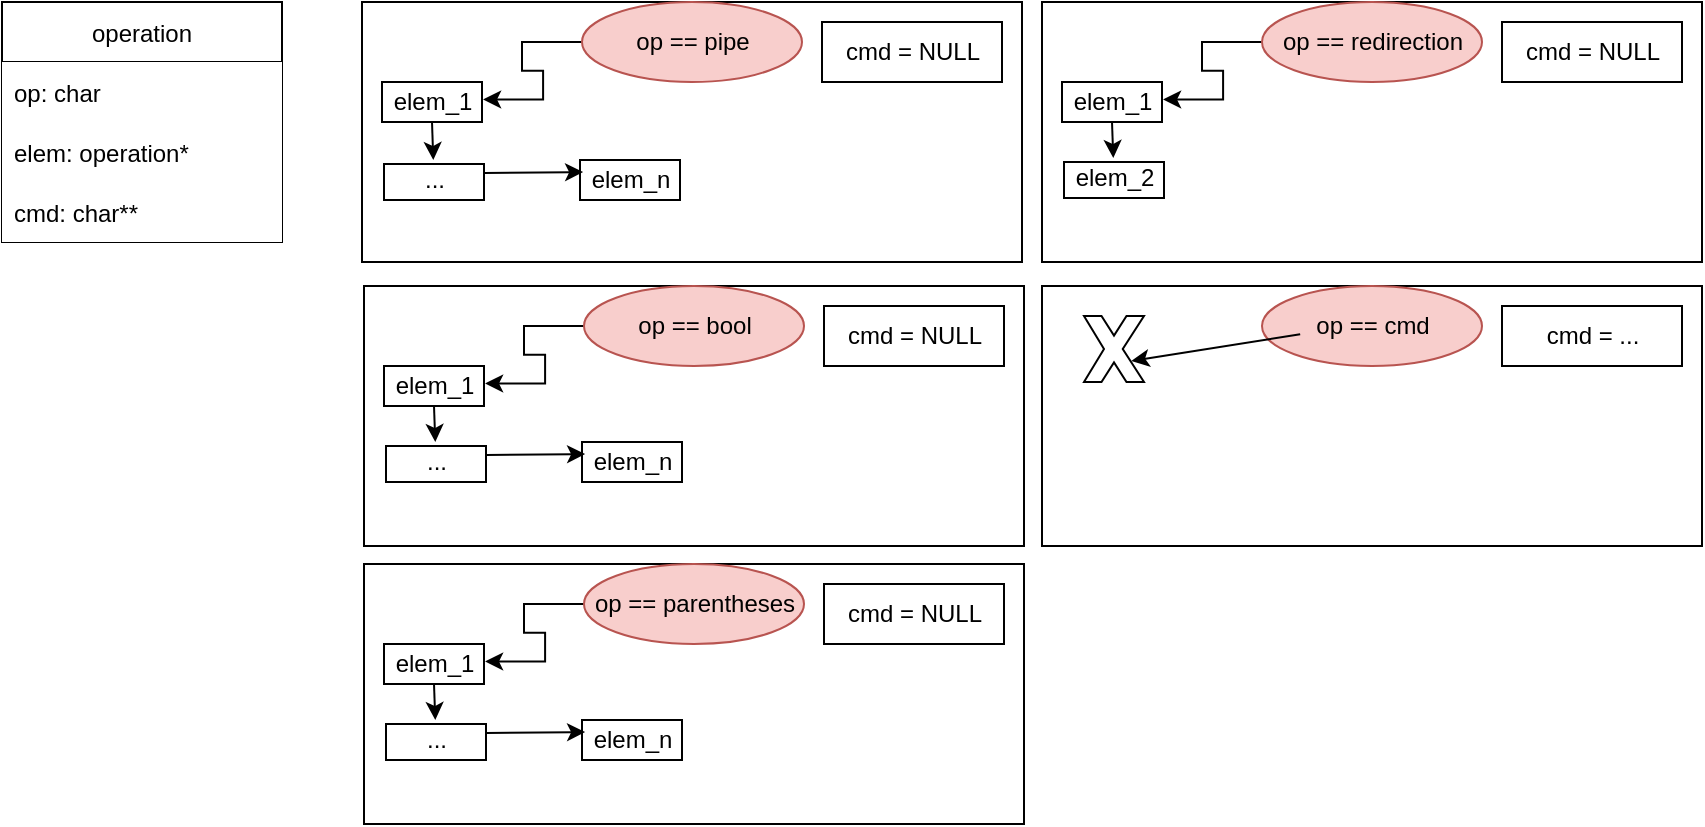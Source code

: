 <mxfile version="16.5.3"><diagram id="ekFTAjNWmq8Bu3V1dS-d" name="Page-1"><mxGraphModel dx="1102" dy="594" grid="1" gridSize="10" guides="1" tooltips="1" connect="1" arrows="1" fold="1" page="1" pageScale="1" pageWidth="827" pageHeight="1169" math="0" shadow="0"><root><mxCell id="0"/><mxCell id="1" parent="0"/><mxCell id="1-aYYHvF8bTN8G1pO5d0-1" value="operation" style="swimlane;fontStyle=0;childLayout=stackLayout;horizontal=1;startSize=30;horizontalStack=0;resizeParent=1;resizeParentMax=0;resizeLast=0;collapsible=1;marginBottom=0;" vertex="1" parent="1"><mxGeometry x="250" y="80" width="140" height="120" as="geometry"/></mxCell><mxCell id="1-aYYHvF8bTN8G1pO5d0-2" value="op: char" style="text;strokeColor=none;fillColor=default;align=left;verticalAlign=middle;spacingLeft=4;spacingRight=4;overflow=hidden;points=[[0,0.5],[1,0.5]];portConstraint=eastwest;rotatable=0;" vertex="1" parent="1-aYYHvF8bTN8G1pO5d0-1"><mxGeometry y="30" width="140" height="30" as="geometry"/></mxCell><mxCell id="1-aYYHvF8bTN8G1pO5d0-3" value="elem: operation*" style="text;strokeColor=none;fillColor=default;align=left;verticalAlign=middle;spacingLeft=4;spacingRight=4;overflow=hidden;points=[[0,0.5],[1,0.5]];portConstraint=eastwest;rotatable=0;" vertex="1" parent="1-aYYHvF8bTN8G1pO5d0-1"><mxGeometry y="60" width="140" height="30" as="geometry"/></mxCell><mxCell id="1-aYYHvF8bTN8G1pO5d0-4" value="cmd: char**" style="text;strokeColor=none;fillColor=default;align=left;verticalAlign=middle;spacingLeft=4;spacingRight=4;overflow=hidden;points=[[0,0.5],[1,0.5]];portConstraint=eastwest;rotatable=0;" vertex="1" parent="1-aYYHvF8bTN8G1pO5d0-1"><mxGeometry y="90" width="140" height="30" as="geometry"/></mxCell><mxCell id="1-aYYHvF8bTN8G1pO5d0-5" value="" style="whiteSpace=wrap;html=1;labelBackgroundColor=none;" vertex="1" parent="1"><mxGeometry x="430" y="80" width="330" height="130" as="geometry"/></mxCell><mxCell id="1-aYYHvF8bTN8G1pO5d0-6" style="edgeStyle=entityRelationEdgeStyle;rounded=0;orthogonalLoop=1;jettySize=auto;html=1;exitX=0;exitY=0.5;exitDx=0;exitDy=0;entryX=1.011;entryY=0.436;entryDx=0;entryDy=0;entryPerimeter=0;fontColor=default;" edge="1" parent="1" source="1-aYYHvF8bTN8G1pO5d0-7" target="1-aYYHvF8bTN8G1pO5d0-11"><mxGeometry relative="1" as="geometry"/></mxCell><mxCell id="1-aYYHvF8bTN8G1pO5d0-7" value="" style="ellipse;whiteSpace=wrap;html=1;labelBackgroundColor=none;fillColor=#f8cecc;strokeColor=#b85450;" vertex="1" parent="1"><mxGeometry x="540" y="80" width="110" height="40" as="geometry"/></mxCell><mxCell id="1-aYYHvF8bTN8G1pO5d0-8" value="op == pipe" style="text;html=1;resizable=0;autosize=1;align=center;verticalAlign=middle;points=[];rounded=0;labelBackgroundColor=none;" vertex="1" parent="1"><mxGeometry x="560" y="90" width="70" height="20" as="geometry"/></mxCell><mxCell id="1-aYYHvF8bTN8G1pO5d0-9" style="edgeStyle=none;rounded=0;orthogonalLoop=1;jettySize=auto;html=1;exitX=0.5;exitY=1;exitDx=0;exitDy=0;fontColor=default;" edge="1" parent="1" source="1-aYYHvF8bTN8G1pO5d0-10" target="1-aYYHvF8bTN8G1pO5d0-14"><mxGeometry relative="1" as="geometry"/></mxCell><mxCell id="1-aYYHvF8bTN8G1pO5d0-10" value="" style="whiteSpace=wrap;html=1;labelBackgroundColor=none;fontColor=default;fillColor=none;" vertex="1" parent="1"><mxGeometry x="440" y="120" width="50" height="20" as="geometry"/></mxCell><mxCell id="1-aYYHvF8bTN8G1pO5d0-11" value="elem_1" style="text;html=1;resizable=0;autosize=1;align=center;verticalAlign=middle;points=[];fillColor=none;strokeColor=none;rounded=0;labelBackgroundColor=none;fontColor=default;" vertex="1" parent="1"><mxGeometry x="440" y="120" width="50" height="20" as="geometry"/></mxCell><mxCell id="1-aYYHvF8bTN8G1pO5d0-12" style="edgeStyle=none;rounded=0;orthogonalLoop=1;jettySize=auto;html=1;exitX=1;exitY=0.25;exitDx=0;exitDy=0;entryX=0.031;entryY=0.302;entryDx=0;entryDy=0;entryPerimeter=0;fontColor=default;" edge="1" parent="1" source="1-aYYHvF8bTN8G1pO5d0-13" target="1-aYYHvF8bTN8G1pO5d0-16"><mxGeometry relative="1" as="geometry"/></mxCell><mxCell id="1-aYYHvF8bTN8G1pO5d0-13" value="" style="whiteSpace=wrap;html=1;labelBackgroundColor=none;fontColor=default;fillColor=none;" vertex="1" parent="1"><mxGeometry x="441" y="161" width="50" height="18" as="geometry"/></mxCell><mxCell id="1-aYYHvF8bTN8G1pO5d0-14" value="..." style="text;html=1;resizable=0;autosize=1;align=center;verticalAlign=middle;points=[];fillColor=none;strokeColor=none;rounded=0;labelBackgroundColor=none;fontColor=default;" vertex="1" parent="1"><mxGeometry x="451" y="159" width="30" height="20" as="geometry"/></mxCell><mxCell id="1-aYYHvF8bTN8G1pO5d0-15" value="" style="whiteSpace=wrap;html=1;labelBackgroundColor=none;fontColor=default;fillColor=none;" vertex="1" parent="1"><mxGeometry x="539" y="159" width="50" height="20" as="geometry"/></mxCell><mxCell id="1-aYYHvF8bTN8G1pO5d0-16" value="elem_n" style="text;html=1;resizable=0;autosize=1;align=center;verticalAlign=middle;points=[];fillColor=none;strokeColor=none;rounded=0;labelBackgroundColor=none;fontColor=default;" vertex="1" parent="1"><mxGeometry x="539" y="159" width="50" height="20" as="geometry"/></mxCell><mxCell id="1-aYYHvF8bTN8G1pO5d0-17" value="" style="whiteSpace=wrap;html=1;labelBackgroundColor=none;fontColor=default;fillColor=none;" vertex="1" parent="1"><mxGeometry x="660" y="90" width="90" height="30" as="geometry"/></mxCell><mxCell id="1-aYYHvF8bTN8G1pO5d0-18" value="cmd = NULL" style="text;html=1;resizable=0;autosize=1;align=center;verticalAlign=middle;points=[];fillColor=none;strokeColor=none;rounded=0;labelBackgroundColor=none;fontColor=default;" vertex="1" parent="1"><mxGeometry x="665" y="95" width="80" height="20" as="geometry"/></mxCell><mxCell id="1-aYYHvF8bTN8G1pO5d0-19" value="" style="whiteSpace=wrap;html=1;labelBackgroundColor=none;" vertex="1" parent="1"><mxGeometry x="431" y="222" width="330" height="130" as="geometry"/></mxCell><mxCell id="1-aYYHvF8bTN8G1pO5d0-20" style="edgeStyle=entityRelationEdgeStyle;rounded=0;orthogonalLoop=1;jettySize=auto;html=1;exitX=0;exitY=0.5;exitDx=0;exitDy=0;entryX=1.011;entryY=0.436;entryDx=0;entryDy=0;entryPerimeter=0;fontColor=default;" edge="1" parent="1" source="1-aYYHvF8bTN8G1pO5d0-21" target="1-aYYHvF8bTN8G1pO5d0-25"><mxGeometry relative="1" as="geometry"/></mxCell><mxCell id="1-aYYHvF8bTN8G1pO5d0-21" value="" style="ellipse;whiteSpace=wrap;html=1;labelBackgroundColor=none;fillColor=#f8cecc;strokeColor=#b85450;" vertex="1" parent="1"><mxGeometry x="541" y="222" width="110" height="40" as="geometry"/></mxCell><mxCell id="1-aYYHvF8bTN8G1pO5d0-22" value="op == bool" style="text;html=1;resizable=0;autosize=1;align=center;verticalAlign=middle;points=[];rounded=0;labelBackgroundColor=none;" vertex="1" parent="1"><mxGeometry x="561" y="232" width="70" height="20" as="geometry"/></mxCell><mxCell id="1-aYYHvF8bTN8G1pO5d0-23" style="edgeStyle=none;rounded=0;orthogonalLoop=1;jettySize=auto;html=1;exitX=0.5;exitY=1;exitDx=0;exitDy=0;fontColor=default;" edge="1" parent="1" source="1-aYYHvF8bTN8G1pO5d0-24"><mxGeometry relative="1" as="geometry"><mxPoint x="466.643" y="300" as="targetPoint"/></mxGeometry></mxCell><mxCell id="1-aYYHvF8bTN8G1pO5d0-24" value="" style="whiteSpace=wrap;html=1;labelBackgroundColor=none;fontColor=default;fillColor=none;" vertex="1" parent="1"><mxGeometry x="441" y="262" width="50" height="20" as="geometry"/></mxCell><mxCell id="1-aYYHvF8bTN8G1pO5d0-25" value="elem_1" style="text;html=1;resizable=0;autosize=1;align=center;verticalAlign=middle;points=[];fillColor=none;strokeColor=none;rounded=0;labelBackgroundColor=none;fontColor=default;" vertex="1" parent="1"><mxGeometry x="441" y="262" width="50" height="20" as="geometry"/></mxCell><mxCell id="1-aYYHvF8bTN8G1pO5d0-26" value="" style="whiteSpace=wrap;html=1;labelBackgroundColor=none;fontColor=default;fillColor=none;" vertex="1" parent="1"><mxGeometry x="661" y="232" width="90" height="30" as="geometry"/></mxCell><mxCell id="1-aYYHvF8bTN8G1pO5d0-27" value="cmd = NULL" style="text;html=1;resizable=0;autosize=1;align=center;verticalAlign=middle;points=[];fillColor=none;strokeColor=none;rounded=0;labelBackgroundColor=none;fontColor=default;" vertex="1" parent="1"><mxGeometry x="666" y="237" width="80" height="20" as="geometry"/></mxCell><mxCell id="1-aYYHvF8bTN8G1pO5d0-28" value="" style="whiteSpace=wrap;html=1;labelBackgroundColor=none;" vertex="1" parent="1"><mxGeometry x="431" y="361" width="330" height="130" as="geometry"/></mxCell><mxCell id="1-aYYHvF8bTN8G1pO5d0-29" style="edgeStyle=entityRelationEdgeStyle;rounded=0;orthogonalLoop=1;jettySize=auto;html=1;exitX=0;exitY=0.5;exitDx=0;exitDy=0;entryX=1.011;entryY=0.436;entryDx=0;entryDy=0;entryPerimeter=0;fontColor=default;" edge="1" parent="1" source="1-aYYHvF8bTN8G1pO5d0-30" target="1-aYYHvF8bTN8G1pO5d0-34"><mxGeometry relative="1" as="geometry"/></mxCell><mxCell id="1-aYYHvF8bTN8G1pO5d0-30" value="" style="ellipse;whiteSpace=wrap;html=1;labelBackgroundColor=none;fillColor=#f8cecc;strokeColor=#b85450;" vertex="1" parent="1"><mxGeometry x="541" y="361" width="110" height="40" as="geometry"/></mxCell><mxCell id="1-aYYHvF8bTN8G1pO5d0-31" value="op == parentheses" style="text;html=1;resizable=0;autosize=1;align=center;verticalAlign=middle;points=[];rounded=0;labelBackgroundColor=none;" vertex="1" parent="1"><mxGeometry x="536" y="371" width="120" height="20" as="geometry"/></mxCell><mxCell id="1-aYYHvF8bTN8G1pO5d0-32" style="edgeStyle=none;rounded=0;orthogonalLoop=1;jettySize=auto;html=1;exitX=0.5;exitY=1;exitDx=0;exitDy=0;fontColor=default;" edge="1" parent="1" source="1-aYYHvF8bTN8G1pO5d0-33" target="1-aYYHvF8bTN8G1pO5d0-37"><mxGeometry relative="1" as="geometry"/></mxCell><mxCell id="1-aYYHvF8bTN8G1pO5d0-33" value="" style="whiteSpace=wrap;html=1;labelBackgroundColor=none;fontColor=default;fillColor=none;" vertex="1" parent="1"><mxGeometry x="441" y="401" width="50" height="20" as="geometry"/></mxCell><mxCell id="1-aYYHvF8bTN8G1pO5d0-34" value="elem_1" style="text;html=1;resizable=0;autosize=1;align=center;verticalAlign=middle;points=[];fillColor=none;strokeColor=none;rounded=0;labelBackgroundColor=none;fontColor=default;" vertex="1" parent="1"><mxGeometry x="441" y="401" width="50" height="20" as="geometry"/></mxCell><mxCell id="1-aYYHvF8bTN8G1pO5d0-35" style="edgeStyle=none;rounded=0;orthogonalLoop=1;jettySize=auto;html=1;exitX=1;exitY=0.25;exitDx=0;exitDy=0;entryX=0.031;entryY=0.302;entryDx=0;entryDy=0;entryPerimeter=0;fontColor=default;" edge="1" parent="1" source="1-aYYHvF8bTN8G1pO5d0-36" target="1-aYYHvF8bTN8G1pO5d0-39"><mxGeometry relative="1" as="geometry"/></mxCell><mxCell id="1-aYYHvF8bTN8G1pO5d0-36" value="" style="whiteSpace=wrap;html=1;labelBackgroundColor=none;fontColor=default;fillColor=none;" vertex="1" parent="1"><mxGeometry x="442" y="441" width="50" height="18" as="geometry"/></mxCell><mxCell id="1-aYYHvF8bTN8G1pO5d0-37" value="..." style="text;html=1;resizable=0;autosize=1;align=center;verticalAlign=middle;points=[];fillColor=none;strokeColor=none;rounded=0;labelBackgroundColor=none;fontColor=default;" vertex="1" parent="1"><mxGeometry x="452" y="439" width="30" height="20" as="geometry"/></mxCell><mxCell id="1-aYYHvF8bTN8G1pO5d0-38" value="" style="whiteSpace=wrap;html=1;labelBackgroundColor=none;fontColor=default;fillColor=none;" vertex="1" parent="1"><mxGeometry x="540" y="439" width="50" height="20" as="geometry"/></mxCell><mxCell id="1-aYYHvF8bTN8G1pO5d0-39" value="elem_n" style="text;html=1;resizable=0;autosize=1;align=center;verticalAlign=middle;points=[];fillColor=none;strokeColor=none;rounded=0;labelBackgroundColor=none;fontColor=default;" vertex="1" parent="1"><mxGeometry x="540" y="439" width="50" height="20" as="geometry"/></mxCell><mxCell id="1-aYYHvF8bTN8G1pO5d0-40" value="" style="whiteSpace=wrap;html=1;labelBackgroundColor=none;fontColor=default;fillColor=none;" vertex="1" parent="1"><mxGeometry x="661" y="371" width="90" height="30" as="geometry"/></mxCell><mxCell id="1-aYYHvF8bTN8G1pO5d0-41" value="cmd = NULL" style="text;html=1;resizable=0;autosize=1;align=center;verticalAlign=middle;points=[];fillColor=none;strokeColor=none;rounded=0;labelBackgroundColor=none;fontColor=default;" vertex="1" parent="1"><mxGeometry x="666" y="376" width="80" height="20" as="geometry"/></mxCell><mxCell id="1-aYYHvF8bTN8G1pO5d0-42" value="" style="whiteSpace=wrap;html=1;labelBackgroundColor=none;" vertex="1" parent="1"><mxGeometry x="770" y="80" width="330" height="130" as="geometry"/></mxCell><mxCell id="1-aYYHvF8bTN8G1pO5d0-43" style="edgeStyle=entityRelationEdgeStyle;rounded=0;orthogonalLoop=1;jettySize=auto;html=1;exitX=0;exitY=0.5;exitDx=0;exitDy=0;entryX=1.011;entryY=0.436;entryDx=0;entryDy=0;entryPerimeter=0;fontColor=default;" edge="1" parent="1" source="1-aYYHvF8bTN8G1pO5d0-44" target="1-aYYHvF8bTN8G1pO5d0-48"><mxGeometry relative="1" as="geometry"/></mxCell><mxCell id="1-aYYHvF8bTN8G1pO5d0-44" value="" style="ellipse;whiteSpace=wrap;html=1;labelBackgroundColor=none;fillColor=#f8cecc;strokeColor=#b85450;" vertex="1" parent="1"><mxGeometry x="880" y="80" width="110" height="40" as="geometry"/></mxCell><mxCell id="1-aYYHvF8bTN8G1pO5d0-45" value="op == redirection" style="text;html=1;resizable=0;autosize=1;align=center;verticalAlign=middle;points=[];rounded=0;labelBackgroundColor=none;" vertex="1" parent="1"><mxGeometry x="880" y="90" width="110" height="20" as="geometry"/></mxCell><mxCell id="1-aYYHvF8bTN8G1pO5d0-46" style="edgeStyle=none;rounded=0;orthogonalLoop=1;jettySize=auto;html=1;exitX=0.5;exitY=1;exitDx=0;exitDy=0;fontColor=default;" edge="1" parent="1" source="1-aYYHvF8bTN8G1pO5d0-47" target="1-aYYHvF8bTN8G1pO5d0-50"><mxGeometry relative="1" as="geometry"/></mxCell><mxCell id="1-aYYHvF8bTN8G1pO5d0-47" value="" style="whiteSpace=wrap;html=1;labelBackgroundColor=none;fontColor=default;fillColor=none;" vertex="1" parent="1"><mxGeometry x="780" y="120" width="50" height="20" as="geometry"/></mxCell><mxCell id="1-aYYHvF8bTN8G1pO5d0-48" value="elem_1" style="text;html=1;resizable=0;autosize=1;align=center;verticalAlign=middle;points=[];fillColor=none;strokeColor=none;rounded=0;labelBackgroundColor=none;fontColor=default;" vertex="1" parent="1"><mxGeometry x="780" y="120" width="50" height="20" as="geometry"/></mxCell><mxCell id="1-aYYHvF8bTN8G1pO5d0-49" value="" style="whiteSpace=wrap;html=1;labelBackgroundColor=none;fontColor=default;fillColor=none;" vertex="1" parent="1"><mxGeometry x="781" y="160" width="50" height="18" as="geometry"/></mxCell><mxCell id="1-aYYHvF8bTN8G1pO5d0-50" value="elem_2" style="text;html=1;resizable=0;autosize=1;align=center;verticalAlign=middle;points=[];fillColor=none;strokeColor=none;rounded=0;labelBackgroundColor=none;fontColor=default;" vertex="1" parent="1"><mxGeometry x="781" y="158" width="50" height="20" as="geometry"/></mxCell><mxCell id="1-aYYHvF8bTN8G1pO5d0-51" value="" style="whiteSpace=wrap;html=1;labelBackgroundColor=none;fontColor=default;fillColor=none;" vertex="1" parent="1"><mxGeometry x="1000" y="90" width="90" height="30" as="geometry"/></mxCell><mxCell id="1-aYYHvF8bTN8G1pO5d0-52" value="cmd = NULL" style="text;html=1;resizable=0;autosize=1;align=center;verticalAlign=middle;points=[];fillColor=none;strokeColor=none;rounded=0;labelBackgroundColor=none;fontColor=default;" vertex="1" parent="1"><mxGeometry x="1005" y="95" width="80" height="20" as="geometry"/></mxCell><mxCell id="1-aYYHvF8bTN8G1pO5d0-53" value="" style="whiteSpace=wrap;html=1;labelBackgroundColor=none;" vertex="1" parent="1"><mxGeometry x="770" y="222" width="330" height="130" as="geometry"/></mxCell><mxCell id="1-aYYHvF8bTN8G1pO5d0-54" value="" style="ellipse;whiteSpace=wrap;html=1;labelBackgroundColor=none;fillColor=#f8cecc;strokeColor=#b85450;" vertex="1" parent="1"><mxGeometry x="880" y="222" width="110" height="40" as="geometry"/></mxCell><mxCell id="1-aYYHvF8bTN8G1pO5d0-55" value="op == cmd" style="text;html=1;resizable=0;autosize=1;align=center;verticalAlign=middle;points=[];rounded=0;labelBackgroundColor=none;" vertex="1" parent="1"><mxGeometry x="900" y="232" width="70" height="20" as="geometry"/></mxCell><mxCell id="1-aYYHvF8bTN8G1pO5d0-56" style="edgeStyle=none;rounded=0;orthogonalLoop=1;jettySize=auto;html=1;exitX=-0.013;exitY=0.706;exitDx=0;exitDy=0;fontColor=default;exitPerimeter=0;entryX=0.789;entryY=0.68;entryDx=0;entryDy=0;entryPerimeter=0;" edge="1" parent="1" source="1-aYYHvF8bTN8G1pO5d0-55" target="1-aYYHvF8bTN8G1pO5d0-59"><mxGeometry relative="1" as="geometry"><mxPoint x="805" y="282" as="sourcePoint"/><mxPoint x="805.643" y="300" as="targetPoint"/></mxGeometry></mxCell><mxCell id="1-aYYHvF8bTN8G1pO5d0-57" value="" style="whiteSpace=wrap;html=1;labelBackgroundColor=none;fontColor=default;fillColor=none;" vertex="1" parent="1"><mxGeometry x="1000" y="232" width="90" height="30" as="geometry"/></mxCell><mxCell id="1-aYYHvF8bTN8G1pO5d0-58" value="cmd = ..." style="text;html=1;resizable=0;autosize=1;align=center;verticalAlign=middle;points=[];fillColor=none;strokeColor=none;rounded=0;labelBackgroundColor=none;fontColor=default;" vertex="1" parent="1"><mxGeometry x="1015" y="237" width="60" height="20" as="geometry"/></mxCell><mxCell id="1-aYYHvF8bTN8G1pO5d0-59" value="" style="verticalLabelPosition=bottom;verticalAlign=top;html=1;shape=mxgraph.basic.x;labelBackgroundColor=none;fontColor=default;fillColor=none;" vertex="1" parent="1"><mxGeometry x="791" y="237" width="30" height="33" as="geometry"/></mxCell><mxCell id="1-aYYHvF8bTN8G1pO5d0-60" style="edgeStyle=none;rounded=0;orthogonalLoop=1;jettySize=auto;html=1;exitX=1;exitY=0.25;exitDx=0;exitDy=0;entryX=0.031;entryY=0.302;entryDx=0;entryDy=0;entryPerimeter=0;fontColor=default;" edge="1" parent="1" source="1-aYYHvF8bTN8G1pO5d0-61" target="1-aYYHvF8bTN8G1pO5d0-64"><mxGeometry relative="1" as="geometry"/></mxCell><mxCell id="1-aYYHvF8bTN8G1pO5d0-61" value="" style="whiteSpace=wrap;html=1;labelBackgroundColor=none;fontColor=default;fillColor=none;" vertex="1" parent="1"><mxGeometry x="442" y="302" width="50" height="18" as="geometry"/></mxCell><mxCell id="1-aYYHvF8bTN8G1pO5d0-62" value="..." style="text;html=1;resizable=0;autosize=1;align=center;verticalAlign=middle;points=[];fillColor=none;strokeColor=none;rounded=0;labelBackgroundColor=none;fontColor=default;" vertex="1" parent="1"><mxGeometry x="452" y="300" width="30" height="20" as="geometry"/></mxCell><mxCell id="1-aYYHvF8bTN8G1pO5d0-63" value="" style="whiteSpace=wrap;html=1;labelBackgroundColor=none;fontColor=default;fillColor=none;" vertex="1" parent="1"><mxGeometry x="540" y="300" width="50" height="20" as="geometry"/></mxCell><mxCell id="1-aYYHvF8bTN8G1pO5d0-64" value="elem_n" style="text;html=1;resizable=0;autosize=1;align=center;verticalAlign=middle;points=[];fillColor=none;strokeColor=none;rounded=0;labelBackgroundColor=none;fontColor=default;" vertex="1" parent="1"><mxGeometry x="540" y="300" width="50" height="20" as="geometry"/></mxCell></root></mxGraphModel></diagram></mxfile>